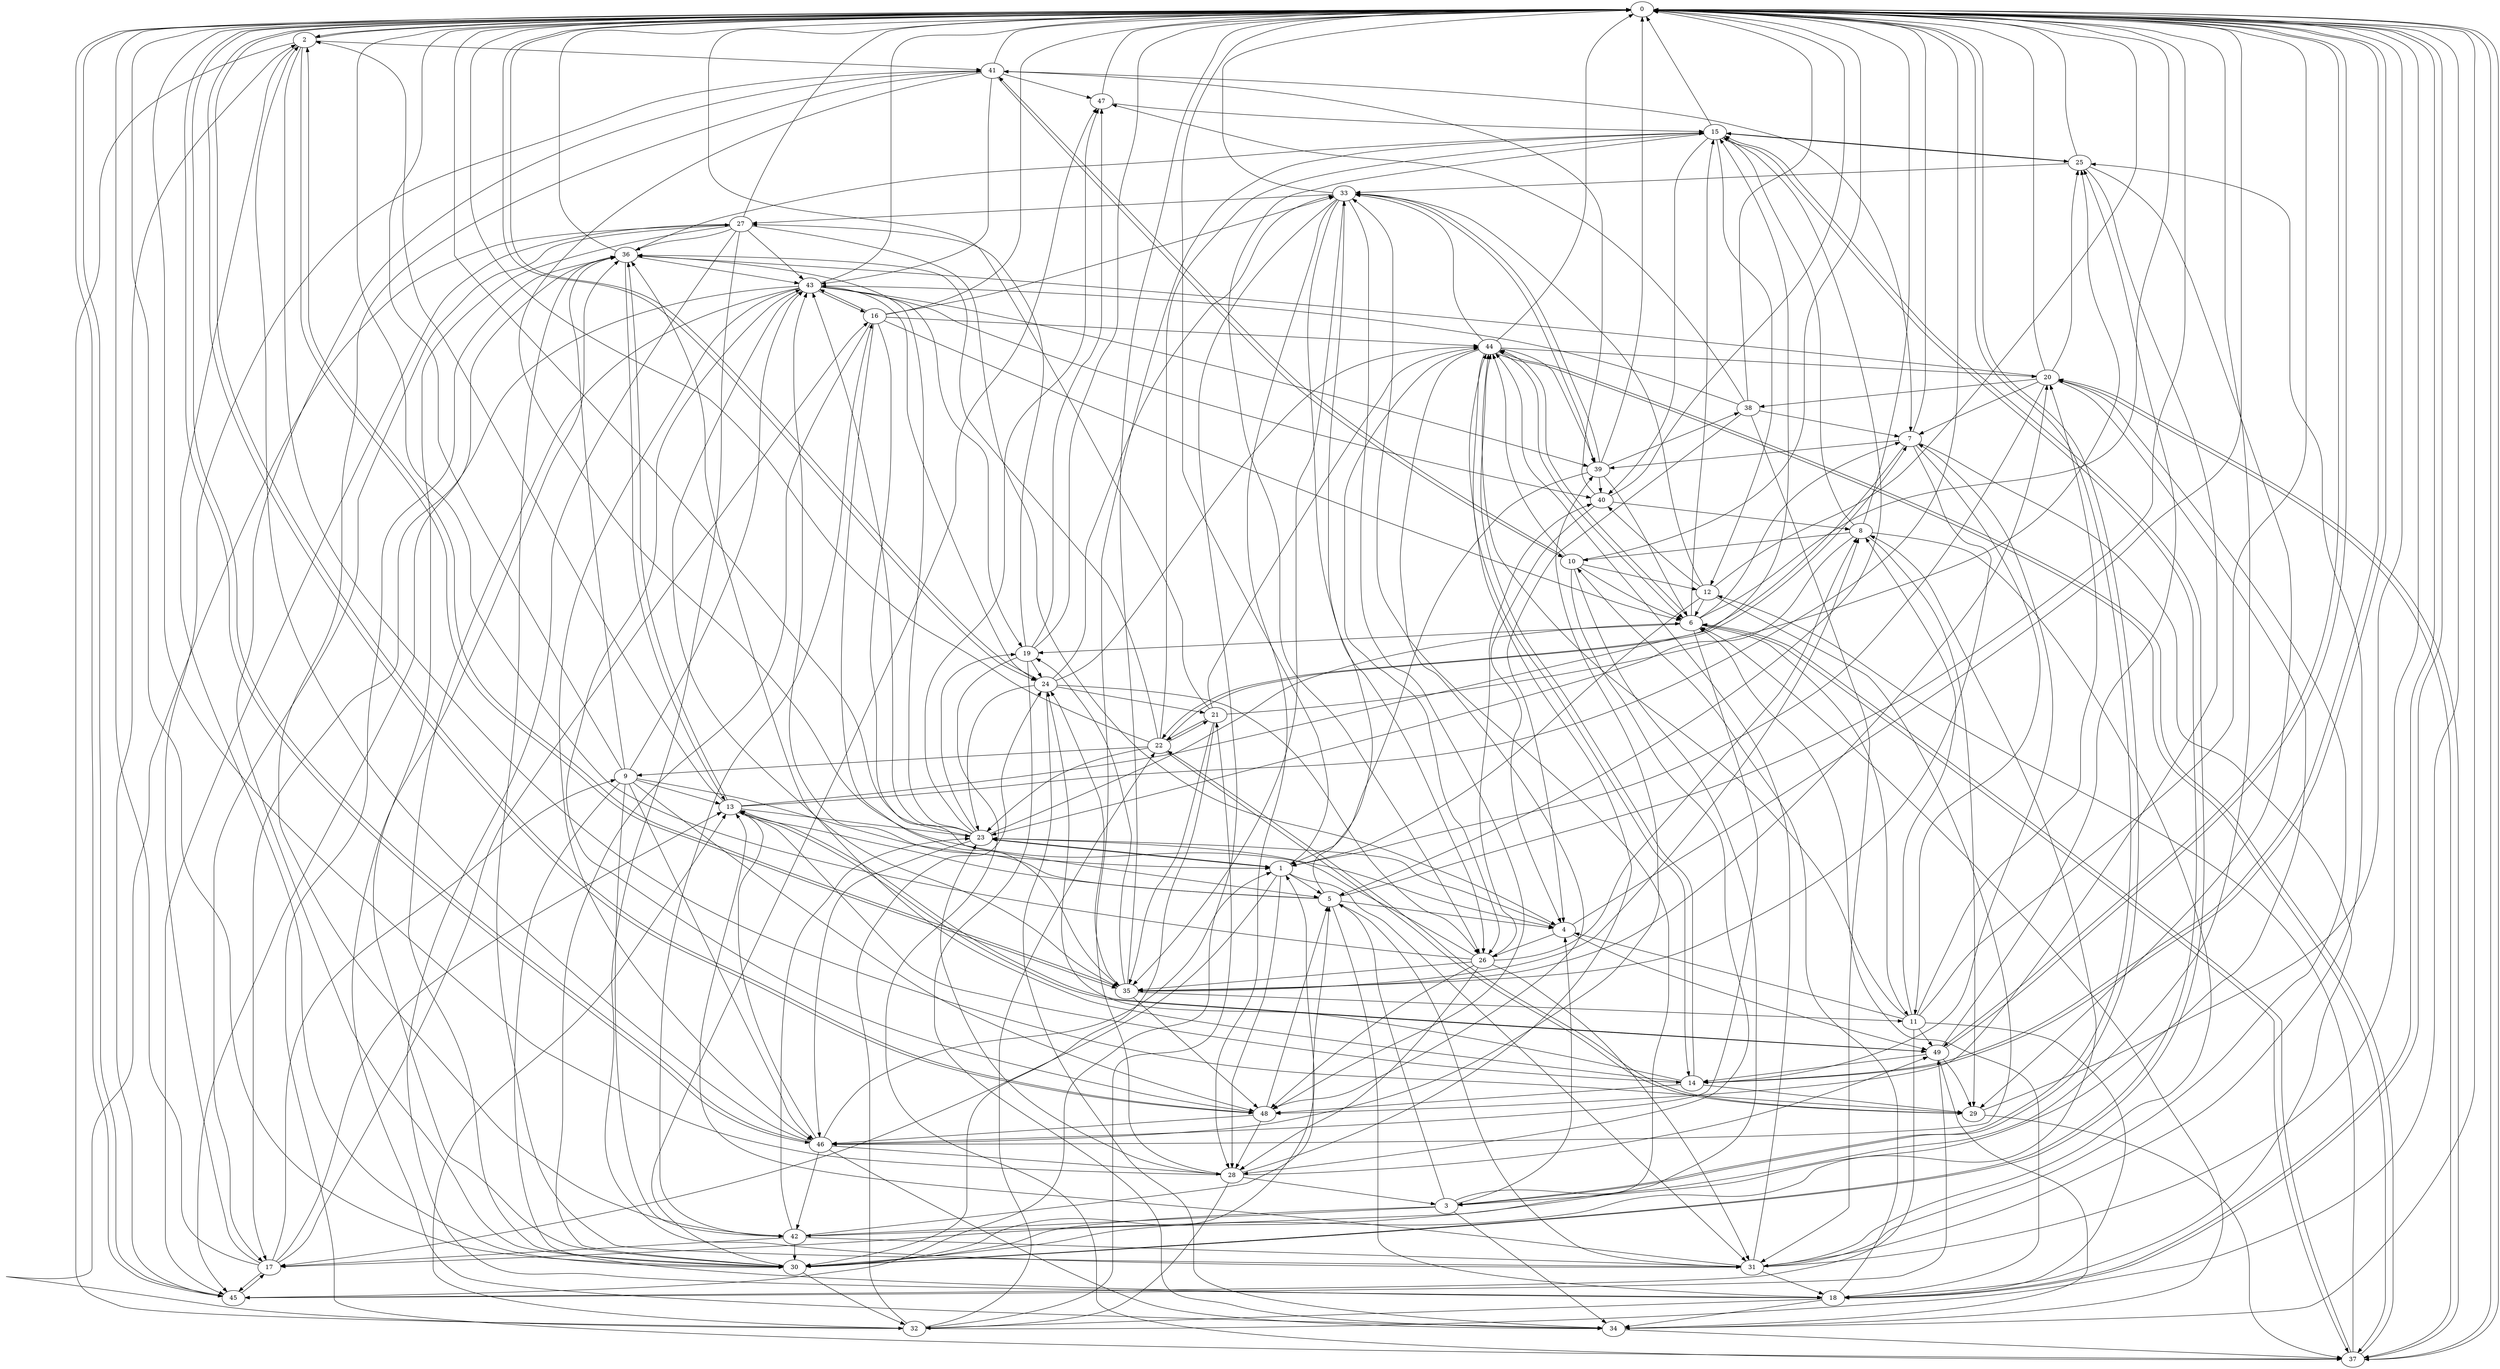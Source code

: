 strict digraph "" {
	0	 [component_delay=3];
	2	 [component_delay=3];
	0 -> 2	 [wire_delay=1];
	3	 [component_delay=3];
	0 -> 3	 [wire_delay=1];
	14	 [component_delay=3];
	0 -> 14	 [wire_delay=1];
	18	 [component_delay=3];
	0 -> 18	 [wire_delay=1];
	24	 [component_delay=3];
	0 -> 24	 [wire_delay=1];
	37	 [component_delay=3];
	0 -> 37	 [wire_delay=1];
	45	 [component_delay=3];
	0 -> 45	 [wire_delay=1];
	46	 [component_delay=3];
	0 -> 46	 [wire_delay=1];
	48	 [component_delay=3];
	0 -> 48	 [wire_delay=1];
	49	 [component_delay=3];
	0 -> 49	 [wire_delay=1];
	1	 [component_delay=3];
	1 -> 0	 [wire_delay=1];
	5	 [component_delay=3];
	1 -> 5	 [wire_delay=1];
	17	 [component_delay=3];
	1 -> 17	 [wire_delay=1];
	23	 [component_delay=3];
	1 -> 23	 [wire_delay=1];
	28	 [component_delay=3];
	1 -> 28	 [wire_delay=1];
	31	 [component_delay=3];
	1 -> 31	 [wire_delay=1];
	2 -> 0	 [wire_delay=1];
	29	 [component_delay=3];
	2 -> 29	 [wire_delay=1];
	30	 [component_delay=3];
	2 -> 30	 [wire_delay=1];
	32	 [component_delay=3];
	2 -> 32	 [wire_delay=1];
	35	 [component_delay=3];
	2 -> 35	 [wire_delay=1];
	41	 [component_delay=3];
	2 -> 41	 [wire_delay=1];
	3 -> 0	 [wire_delay=1];
	4	 [component_delay=3];
	3 -> 4	 [wire_delay=1];
	3 -> 5	 [wire_delay=1];
	3 -> 30	 [wire_delay=1];
	33	 [component_delay=3];
	3 -> 33	 [wire_delay=1];
	34	 [component_delay=3];
	3 -> 34	 [wire_delay=1];
	42	 [component_delay=3];
	3 -> 42	 [wire_delay=1];
	4 -> 0	 [wire_delay=1];
	4 -> 23	 [wire_delay=1];
	26	 [component_delay=3];
	4 -> 26	 [wire_delay=1];
	4 -> 49	 [wire_delay=1];
	5 -> 0	 [wire_delay=1];
	5 -> 4	 [wire_delay=1];
	13	 [component_delay=3];
	5 -> 13	 [wire_delay=1];
	5 -> 18	 [wire_delay=1];
	5 -> 31	 [wire_delay=1];
	5 -> 33	 [wire_delay=1];
	43	 [component_delay=3];
	5 -> 43	 [wire_delay=1];
	6	 [component_delay=3];
	6 -> 0	 [wire_delay=1];
	7	 [component_delay=3];
	6 -> 7	 [wire_delay=1];
	11	 [component_delay=3];
	6 -> 11	 [wire_delay=1];
	15	 [component_delay=3];
	6 -> 15	 [wire_delay=1];
	19	 [component_delay=3];
	6 -> 19	 [wire_delay=1];
	6 -> 37	 [wire_delay=1];
	44	 [component_delay=3];
	6 -> 44	 [wire_delay=1];
	6 -> 46	 [wire_delay=1];
	7 -> 0	 [wire_delay=1];
	7 -> 11	 [wire_delay=1];
	7 -> 18	 [wire_delay=1];
	22	 [component_delay=3];
	7 -> 22	 [wire_delay=1];
	7 -> 35	 [wire_delay=1];
	39	 [component_delay=3];
	7 -> 39	 [wire_delay=1];
	8	 [component_delay=3];
	8 -> 0	 [wire_delay=1];
	10	 [component_delay=3];
	8 -> 10	 [wire_delay=1];
	8 -> 15	 [wire_delay=1];
	8 -> 23	 [wire_delay=1];
	8 -> 29	 [wire_delay=1];
	8 -> 31	 [wire_delay=1];
	9	 [component_delay=3];
	9 -> 0	 [wire_delay=1];
	9 -> 1	 [wire_delay=1];
	9 -> 13	 [wire_delay=1];
	9 -> 18	 [wire_delay=1];
	36	 [component_delay=3];
	9 -> 36	 [wire_delay=1];
	9 -> 42	 [wire_delay=1];
	9 -> 43	 [wire_delay=1];
	9 -> 46	 [wire_delay=1];
	9 -> 48	 [wire_delay=1];
	10 -> 0	 [wire_delay=1];
	10 -> 6	 [wire_delay=1];
	12	 [component_delay=3];
	10 -> 12	 [wire_delay=1];
	10 -> 17	 [wire_delay=1];
	10 -> 28	 [wire_delay=1];
	10 -> 41	 [wire_delay=1];
	10 -> 44	 [wire_delay=1];
	11 -> 0	 [wire_delay=1];
	11 -> 4	 [wire_delay=1];
	11 -> 8	 [wire_delay=1];
	11 -> 18	 [wire_delay=1];
	20	 [component_delay=3];
	11 -> 20	 [wire_delay=1];
	11 -> 44	 [wire_delay=1];
	11 -> 45	 [wire_delay=1];
	11 -> 49	 [wire_delay=1];
	12 -> 0	 [wire_delay=1];
	12 -> 1	 [wire_delay=1];
	12 -> 6	 [wire_delay=1];
	12 -> 33	 [wire_delay=1];
	40	 [component_delay=3];
	12 -> 40	 [wire_delay=1];
	12 -> 46	 [wire_delay=1];
	13 -> 0	 [wire_delay=1];
	13 -> 2	 [wire_delay=1];
	13 -> 14	 [wire_delay=1];
	13 -> 15	 [wire_delay=1];
	13 -> 23	 [wire_delay=1];
	13 -> 36	 [wire_delay=1];
	13 -> 49	 [wire_delay=1];
	14 -> 0	 [wire_delay=1];
	14 -> 7	 [wire_delay=1];
	14 -> 24	 [wire_delay=1];
	14 -> 29	 [wire_delay=1];
	14 -> 36	 [wire_delay=1];
	14 -> 44	 [wire_delay=1];
	14 -> 48	 [wire_delay=1];
	15 -> 0	 [wire_delay=1];
	15 -> 5	 [wire_delay=1];
	15 -> 12	 [wire_delay=1];
	25	 [component_delay=3];
	15 -> 25	 [wire_delay=1];
	15 -> 26	 [wire_delay=1];
	15 -> 30	 [wire_delay=1];
	15 -> 40	 [wire_delay=1];
	16	 [component_delay=3];
	16 -> 0	 [wire_delay=1];
	16 -> 5	 [wire_delay=1];
	16 -> 6	 [wire_delay=1];
	16 -> 30	 [wire_delay=1];
	16 -> 33	 [wire_delay=1];
	16 -> 35	 [wire_delay=1];
	16 -> 43	 [wire_delay=1];
	16 -> 44	 [wire_delay=1];
	17 -> 0	 [wire_delay=1];
	17 -> 9	 [wire_delay=1];
	17 -> 13	 [wire_delay=1];
	17 -> 16	 [wire_delay=1];
	17 -> 41	 [wire_delay=1];
	17 -> 45	 [wire_delay=1];
	18 -> 0	 [wire_delay=1];
	18 -> 6	 [wire_delay=1];
	18 -> 10	 [wire_delay=1];
	18 -> 32	 [wire_delay=1];
	18 -> 34	 [wire_delay=1];
	19 -> 0	 [wire_delay=1];
	19 -> 24	 [wire_delay=1];
	27	 [component_delay=3];
	19 -> 27	 [wire_delay=1];
	19 -> 34	 [wire_delay=1];
	19 -> 37	 [wire_delay=1];
	47	 [component_delay=3];
	19 -> 47	 [wire_delay=1];
	20 -> 0	 [wire_delay=1];
	20 -> 1	 [wire_delay=1];
	20 -> 3	 [wire_delay=1];
	20 -> 7	 [wire_delay=1];
	20 -> 25	 [wire_delay=1];
	20 -> 36	 [wire_delay=1];
	20 -> 37	 [wire_delay=1];
	38	 [component_delay=3];
	20 -> 38	 [wire_delay=1];
	21	 [component_delay=3];
	21 -> 0	 [wire_delay=1];
	21 -> 22	 [wire_delay=1];
	21 -> 25	 [wire_delay=1];
	21 -> 30	 [wire_delay=1];
	21 -> 35	 [wire_delay=1];
	21 -> 44	 [wire_delay=1];
	22 -> 0	 [wire_delay=1];
	22 -> 7	 [wire_delay=1];
	22 -> 9	 [wire_delay=1];
	22 -> 15	 [wire_delay=1];
	22 -> 21	 [wire_delay=1];
	22 -> 23	 [wire_delay=1];
	22 -> 29	 [wire_delay=1];
	22 -> 36	 [wire_delay=1];
	23 -> 0	 [wire_delay=1];
	23 -> 1	 [wire_delay=1];
	23 -> 6	 [wire_delay=1];
	23 -> 19	 [wire_delay=1];
	23 -> 36	 [wire_delay=1];
	23 -> 43	 [wire_delay=1];
	23 -> 46	 [wire_delay=1];
	23 -> 47	 [wire_delay=1];
	24 -> 0	 [wire_delay=1];
	24 -> 21	 [wire_delay=1];
	24 -> 23	 [wire_delay=1];
	24 -> 26	 [wire_delay=1];
	24 -> 33	 [wire_delay=1];
	24 -> 34	 [wire_delay=1];
	24 -> 44	 [wire_delay=1];
	25 -> 0	 [wire_delay=1];
	25 -> 15	 [wire_delay=1];
	25 -> 29	 [wire_delay=1];
	25 -> 33	 [wire_delay=1];
	25 -> 48	 [wire_delay=1];
	26 -> 0	 [wire_delay=1];
	26 -> 8	 [wire_delay=1];
	26 -> 23	 [wire_delay=1];
	26 -> 28	 [wire_delay=1];
	26 -> 31	 [wire_delay=1];
	26 -> 35	 [wire_delay=1];
	26 -> 40	 [wire_delay=1];
	26 -> 48	 [wire_delay=1];
	27 -> 0	 [wire_delay=1];
	27 -> 4	 [wire_delay=1];
	27 -> 17	 [wire_delay=1];
	27 -> 18	 [wire_delay=1];
	27 -> 30	 [wire_delay=1];
	27 -> 31	 [wire_delay=1];
	27 -> 36	 [wire_delay=1];
	27 -> 43	 [wire_delay=1];
	27 -> 45	 [wire_delay=1];
	28 -> 0	 [wire_delay=1];
	28 -> 3	 [wire_delay=1];
	28 -> 15	 [wire_delay=1];
	28 -> 23	 [wire_delay=1];
	28 -> 32	 [wire_delay=1];
	28 -> 44	 [wire_delay=1];
	28 -> 49	 [wire_delay=1];
	29 -> 0	 [wire_delay=1];
	29 -> 22	 [wire_delay=1];
	29 -> 37	 [wire_delay=1];
	30 -> 0	 [wire_delay=1];
	30 -> 1	 [wire_delay=1];
	30 -> 8	 [wire_delay=1];
	30 -> 15	 [wire_delay=1];
	30 -> 32	 [wire_delay=1];
	30 -> 47	 [wire_delay=1];
	31 -> 0	 [wire_delay=1];
	31 -> 13	 [wire_delay=1];
	31 -> 18	 [wire_delay=1];
	31 -> 20	 [wire_delay=1];
	31 -> 25	 [wire_delay=1];
	31 -> 36	 [wire_delay=1];
	31 -> 44	 [wire_delay=1];
	32 -> 0	 [wire_delay=1];
	32 -> 13	 [wire_delay=1];
	32 -> 21	 [wire_delay=1];
	32 -> 22	 [wire_delay=1];
	32 -> 24	 [wire_delay=1];
	32 -> 27	 [wire_delay=1];
	33 -> 0	 [wire_delay=1];
	33 -> 26	 [wire_delay=1];
	33 -> 27	 [wire_delay=1];
	33 -> 28	 [wire_delay=1];
	33 -> 35	 [wire_delay=1];
	33 -> 39	 [wire_delay=1];
	33 -> 45	 [wire_delay=1];
	33 -> 48	 [wire_delay=1];
	34 -> 0	 [wire_delay=1];
	34 -> 6	 [wire_delay=1];
	34 -> 36	 [wire_delay=1];
	34 -> 37	 [wire_delay=1];
	35 -> 0	 [wire_delay=1];
	35 -> 2	 [wire_delay=1];
	35 -> 8	 [wire_delay=1];
	35 -> 11	 [wire_delay=1];
	35 -> 19	 [wire_delay=1];
	35 -> 20	 [wire_delay=1];
	35 -> 24	 [wire_delay=1];
	35 -> 48	 [wire_delay=1];
	36 -> 0	 [wire_delay=1];
	36 -> 13	 [wire_delay=1];
	36 -> 15	 [wire_delay=1];
	36 -> 43	 [wire_delay=1];
	36 -> 45	 [wire_delay=1];
	37 -> 0	 [wire_delay=1];
	37 -> 6	 [wire_delay=1];
	37 -> 12	 [wire_delay=1];
	37 -> 20	 [wire_delay=1];
	37 -> 36	 [wire_delay=1];
	37 -> 44	 [wire_delay=1];
	38 -> 0	 [wire_delay=1];
	38 -> 4	 [wire_delay=1];
	38 -> 7	 [wire_delay=1];
	38 -> 31	 [wire_delay=1];
	38 -> 43	 [wire_delay=1];
	38 -> 47	 [wire_delay=1];
	39 -> 0	 [wire_delay=1];
	39 -> 1	 [wire_delay=1];
	39 -> 6	 [wire_delay=1];
	39 -> 33	 [wire_delay=1];
	39 -> 38	 [wire_delay=1];
	39 -> 40	 [wire_delay=1];
	40 -> 0	 [wire_delay=1];
	40 -> 4	 [wire_delay=1];
	40 -> 8	 [wire_delay=1];
	40 -> 41	 [wire_delay=1];
	41 -> 0	 [wire_delay=1];
	41 -> 4	 [wire_delay=1];
	41 -> 7	 [wire_delay=1];
	41 -> 10	 [wire_delay=1];
	41 -> 30	 [wire_delay=1];
	41 -> 42	 [wire_delay=1];
	41 -> 43	 [wire_delay=1];
	41 -> 47	 [wire_delay=1];
	42 -> 0	 [wire_delay=1];
	42 -> 5	 [wire_delay=1];
	42 -> 16	 [wire_delay=1];
	42 -> 17	 [wire_delay=1];
	42 -> 23	 [wire_delay=1];
	42 -> 30	 [wire_delay=1];
	42 -> 31	 [wire_delay=1];
	43 -> 0	 [wire_delay=1];
	43 -> 16	 [wire_delay=1];
	43 -> 17	 [wire_delay=1];
	43 -> 19	 [wire_delay=1];
	43 -> 24	 [wire_delay=1];
	43 -> 30	 [wire_delay=1];
	43 -> 35	 [wire_delay=1];
	43 -> 39	 [wire_delay=1];
	43 -> 40	 [wire_delay=1];
	43 -> 46	 [wire_delay=1];
	44 -> 0	 [wire_delay=1];
	44 -> 6	 [wire_delay=1];
	44 -> 14	 [wire_delay=1];
	44 -> 20	 [wire_delay=1];
	44 -> 26	 [wire_delay=1];
	44 -> 33	 [wire_delay=1];
	44 -> 37	 [wire_delay=1];
	44 -> 39	 [wire_delay=1];
	44 -> 48	 [wire_delay=1];
	45 -> 0	 [wire_delay=1];
	45 -> 2	 [wire_delay=1];
	45 -> 17	 [wire_delay=1];
	45 -> 49	 [wire_delay=1];
	46 -> 0	 [wire_delay=1];
	46 -> 1	 [wire_delay=1];
	46 -> 2	 [wire_delay=1];
	46 -> 13	 [wire_delay=1];
	46 -> 28	 [wire_delay=1];
	46 -> 34	 [wire_delay=1];
	46 -> 39	 [wire_delay=1];
	46 -> 42	 [wire_delay=1];
	47 -> 0	 [wire_delay=1];
	47 -> 15	 [wire_delay=1];
	48 -> 0	 [wire_delay=1];
	48 -> 5	 [wire_delay=1];
	48 -> 28	 [wire_delay=1];
	48 -> 43	 [wire_delay=1];
	48 -> 46	 [wire_delay=1];
	49 -> 0	 [wire_delay=1];
	49 -> 13	 [wire_delay=1];
	49 -> 14	 [wire_delay=1];
	49 -> 25	 [wire_delay=1];
	49 -> 29	 [wire_delay=1];
	49 -> 34	 [wire_delay=1];
}
